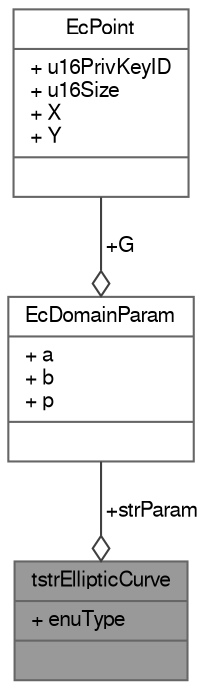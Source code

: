 digraph "tstrEllipticCurve"
{
 // LATEX_PDF_SIZE
  bgcolor="transparent";
  edge [fontname=FreeSans,fontsize=10,labelfontname=FreeSans,labelfontsize=10];
  node [fontname=FreeSans,fontsize=10,shape=box,height=0.2,width=0.4];
  Node1 [shape=record,label="{tstrEllipticCurve\n|+ enuType\l|}",height=0.2,width=0.4,color="gray40", fillcolor="grey60", style="filled", fontcolor="black",tooltip="Definition of an elliptic curve."];
  Node2 -> Node1 [color="grey25",style="solid",label=" +strParam" ,arrowhead="odiamond"];
  Node2 [shape=record,label="{EcDomainParam\n|+ a\l+ b\l+ p\l|}",height=0.2,width=0.4,color="gray40", fillcolor="white", style="filled",URL="$struct_ec_domain_param.html",tooltip=" "];
  Node3 -> Node2 [color="grey25",style="solid",label=" +G" ,arrowhead="odiamond"];
  Node3 [shape=record,label="{EcPoint\n|+ u16PrivKeyID\l+ u16Size\l+ X\l+ Y\l|}",height=0.2,width=0.4,color="gray40", fillcolor="white", style="filled",URL="$struct_ec_point.html",tooltip=" "];
}

